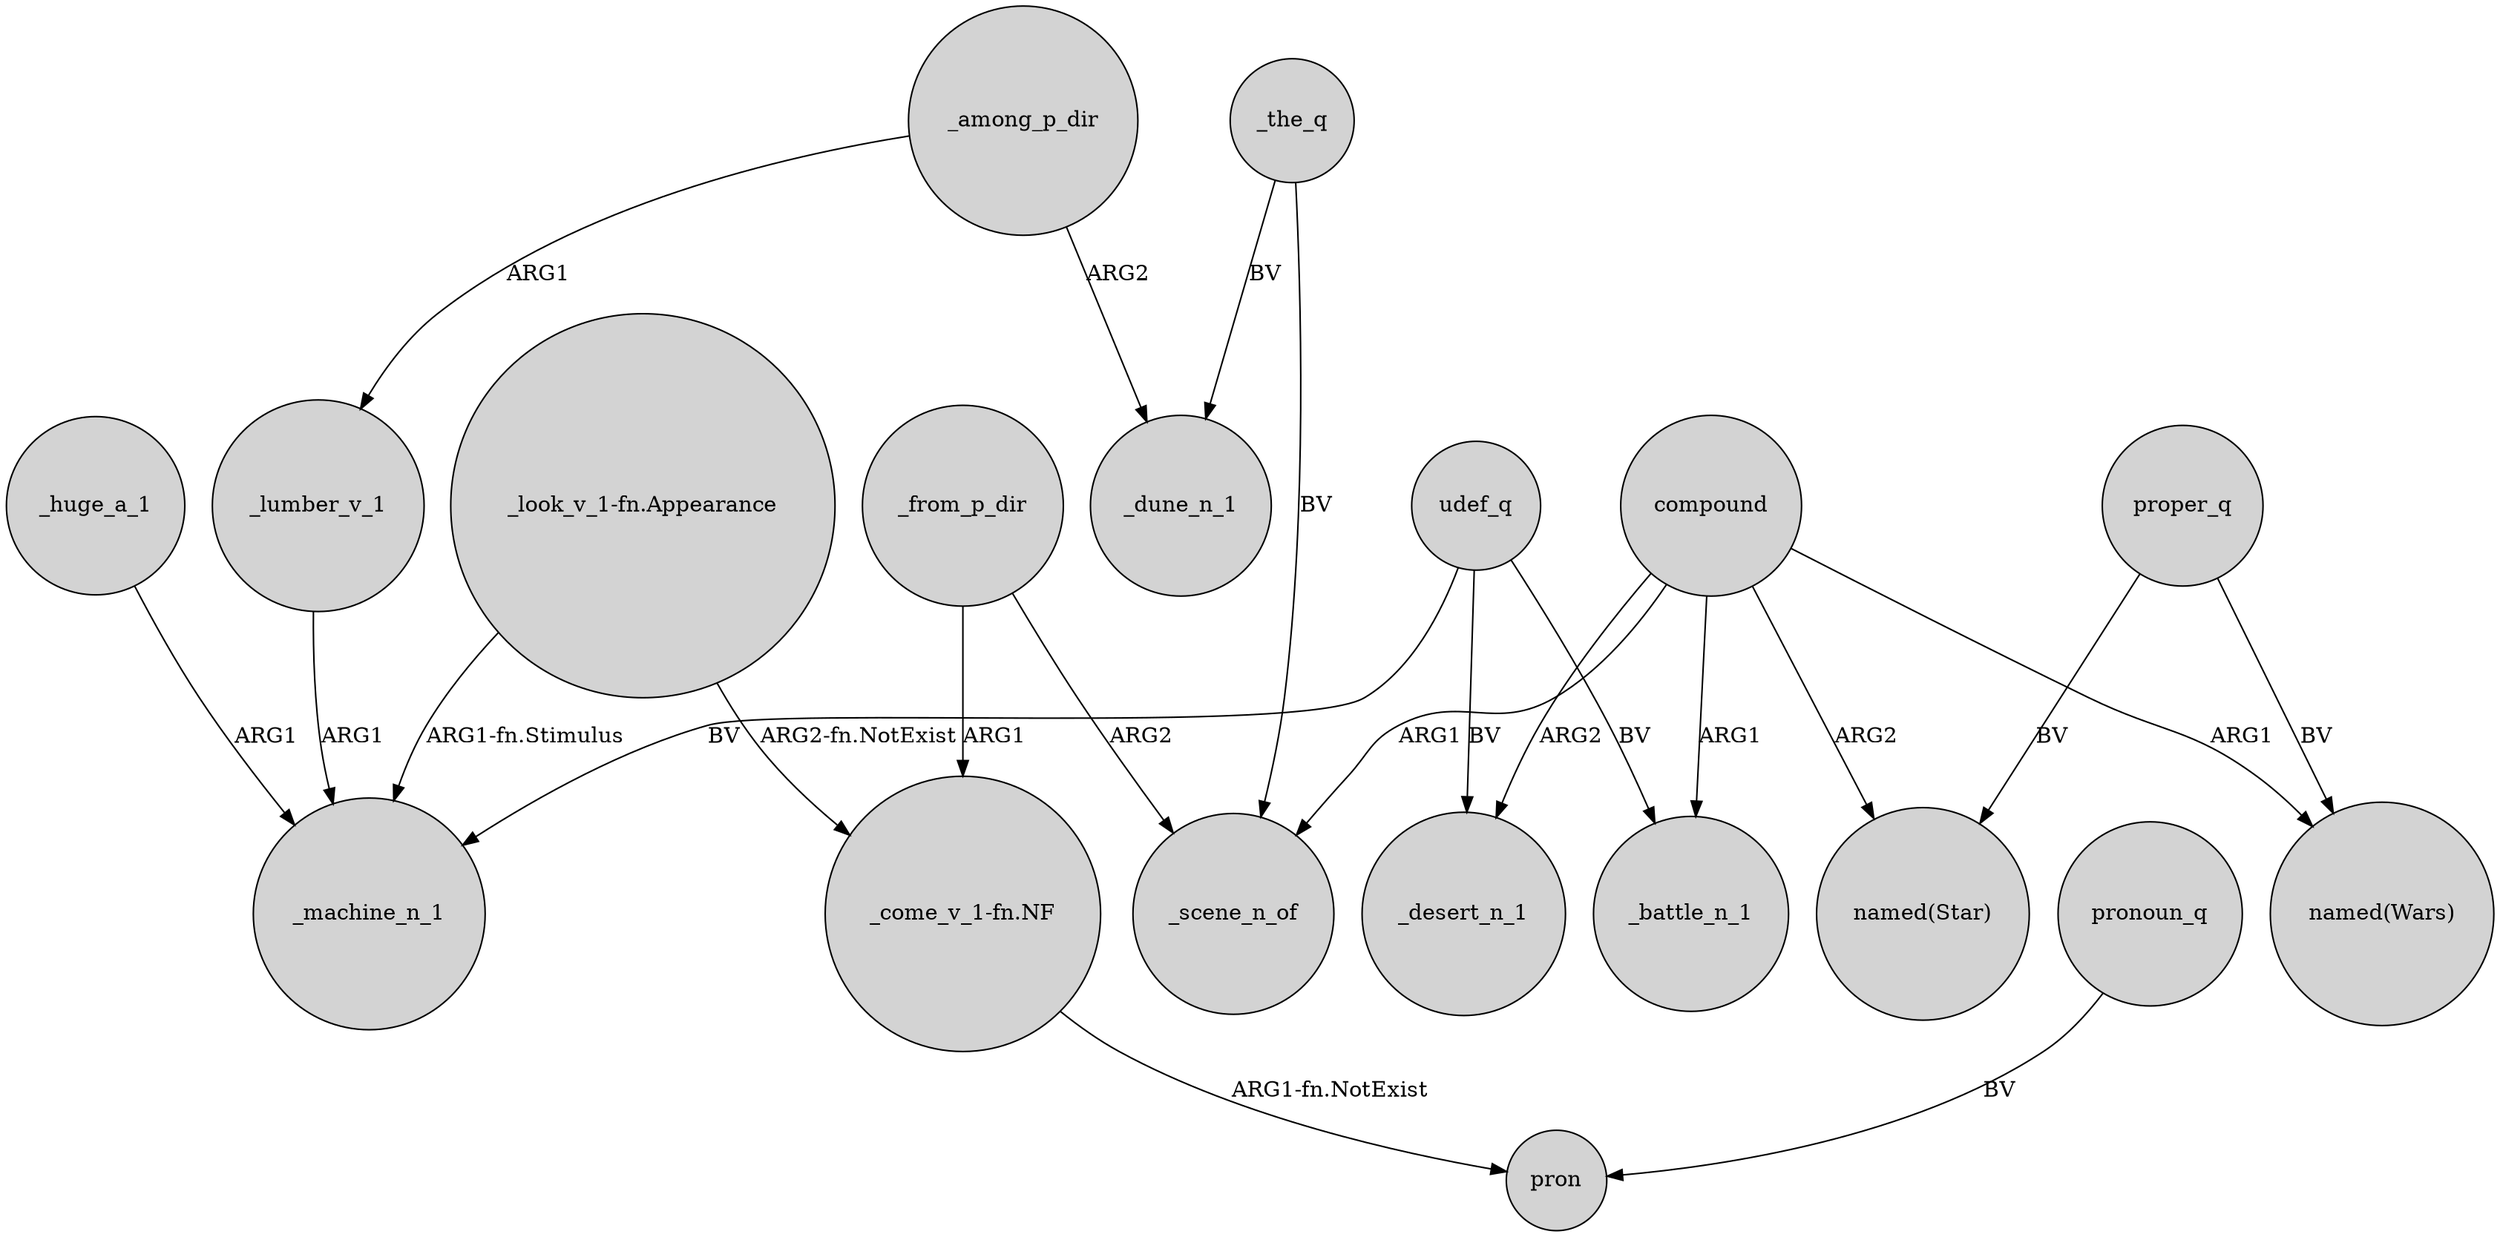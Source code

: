 digraph {
	node [shape=circle style=filled]
	udef_q -> _machine_n_1 [label=BV]
	udef_q -> _battle_n_1 [label=BV]
	compound -> _battle_n_1 [label=ARG1]
	proper_q -> "named(Star)" [label=BV]
	_lumber_v_1 -> _machine_n_1 [label=ARG1]
	pronoun_q -> pron [label=BV]
	_the_q -> _scene_n_of [label=BV]
	"_look_v_1-fn.Appearance" -> _machine_n_1 [label="ARG1-fn.Stimulus"]
	compound -> "named(Wars)" [label=ARG1]
	compound -> "named(Star)" [label=ARG2]
	_from_p_dir -> _scene_n_of [label=ARG2]
	_huge_a_1 -> _machine_n_1 [label=ARG1]
	compound -> _desert_n_1 [label=ARG2]
	_the_q -> _dune_n_1 [label=BV]
	"_look_v_1-fn.Appearance" -> "_come_v_1-fn.NF" [label="ARG2-fn.NotExist"]
	compound -> _scene_n_of [label=ARG1]
	_among_p_dir -> _dune_n_1 [label=ARG2]
	_among_p_dir -> _lumber_v_1 [label=ARG1]
	proper_q -> "named(Wars)" [label=BV]
	_from_p_dir -> "_come_v_1-fn.NF" [label=ARG1]
	udef_q -> _desert_n_1 [label=BV]
	"_come_v_1-fn.NF" -> pron [label="ARG1-fn.NotExist"]
}
